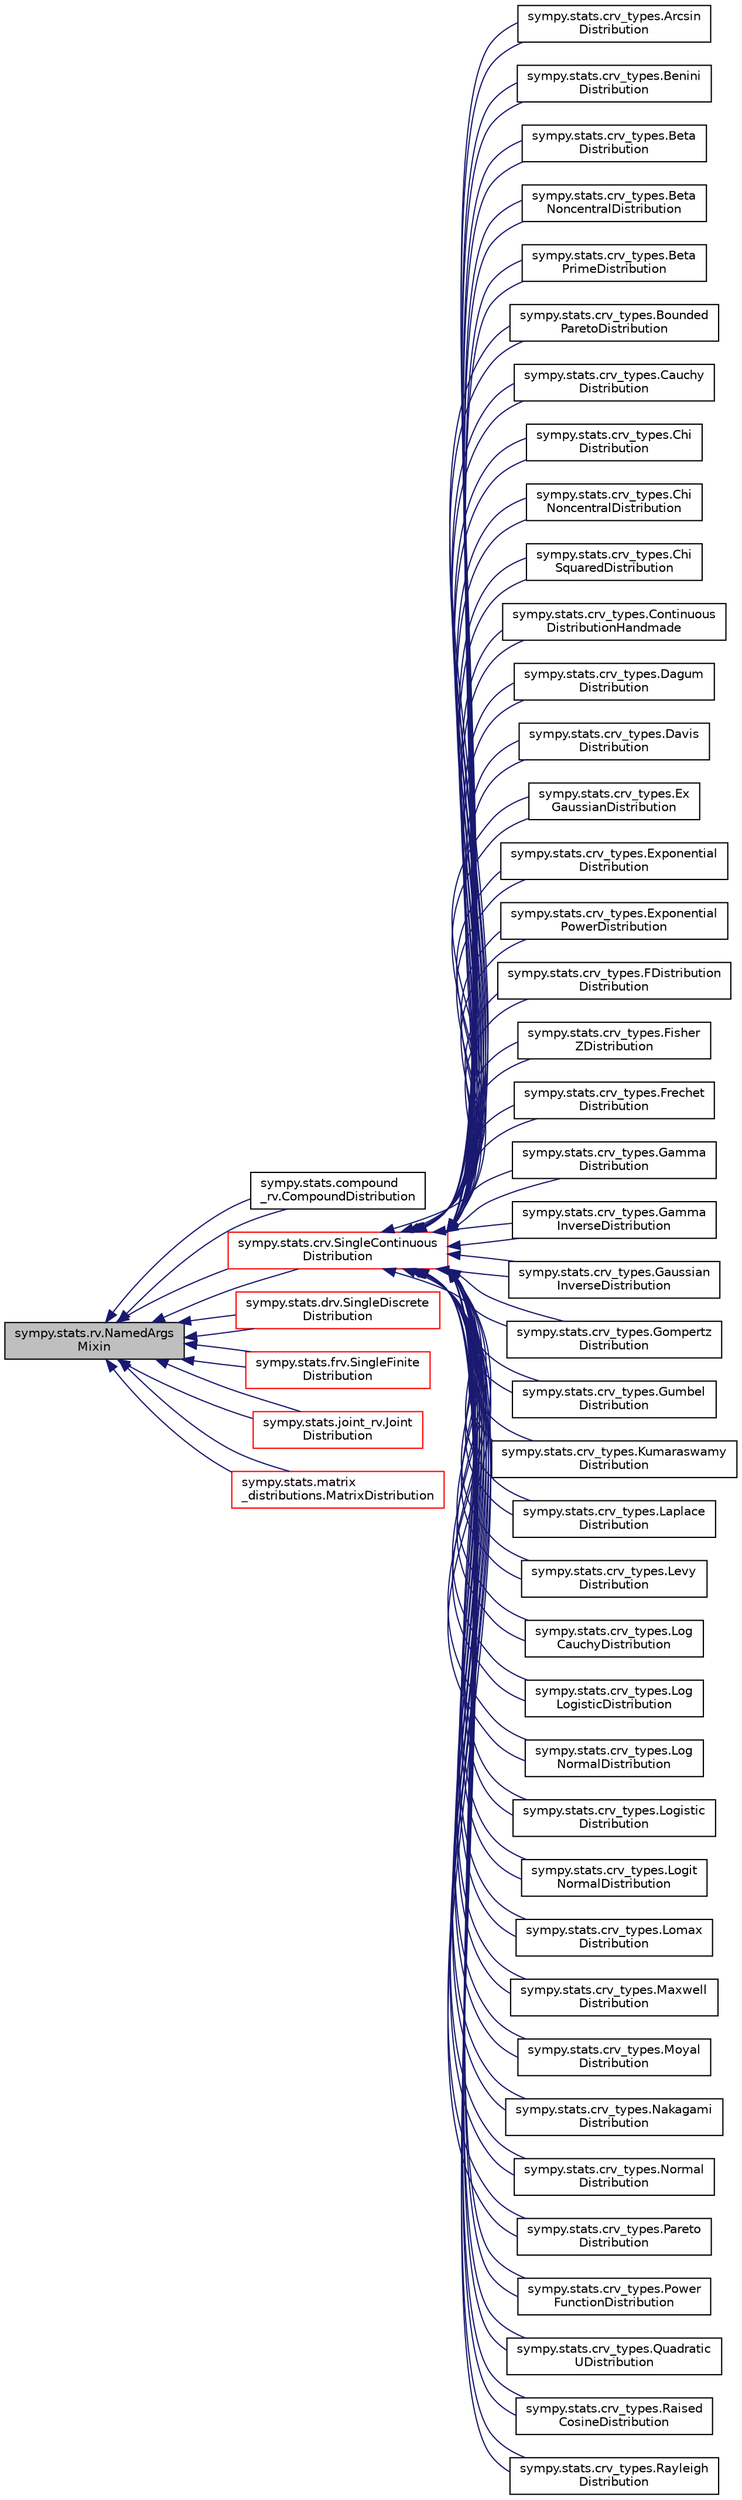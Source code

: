 digraph "sympy.stats.rv.NamedArgsMixin"
{
 // LATEX_PDF_SIZE
  edge [fontname="Helvetica",fontsize="10",labelfontname="Helvetica",labelfontsize="10"];
  node [fontname="Helvetica",fontsize="10",shape=record];
  rankdir="LR";
  Node1 [label="sympy.stats.rv.NamedArgs\lMixin",height=0.2,width=0.4,color="black", fillcolor="grey75", style="filled", fontcolor="black",tooltip=" "];
  Node1 -> Node2 [dir="back",color="midnightblue",fontsize="10",style="solid",fontname="Helvetica"];
  Node2 [label="sympy.stats.compound\l_rv.CompoundDistribution",height=0.2,width=0.4,color="black", fillcolor="white", style="filled",URL="$classsympy_1_1stats_1_1compound__rv_1_1CompoundDistribution.html",tooltip=" "];
  Node1 -> Node2 [dir="back",color="midnightblue",fontsize="10",style="solid",fontname="Helvetica"];
  Node1 -> Node3 [dir="back",color="midnightblue",fontsize="10",style="solid",fontname="Helvetica"];
  Node3 [label="sympy.stats.crv.SingleContinuous\lDistribution",height=0.2,width=0.4,color="red", fillcolor="white", style="filled",URL="$classsympy_1_1stats_1_1crv_1_1SingleContinuousDistribution.html",tooltip=" "];
  Node3 -> Node4 [dir="back",color="midnightblue",fontsize="10",style="solid",fontname="Helvetica"];
  Node4 [label="sympy.stats.crv_types.Arcsin\lDistribution",height=0.2,width=0.4,color="black", fillcolor="white", style="filled",URL="$classsympy_1_1stats_1_1crv__types_1_1ArcsinDistribution.html",tooltip="Continuous Probability Distributions #."];
  Node3 -> Node4 [dir="back",color="midnightblue",fontsize="10",style="solid",fontname="Helvetica"];
  Node3 -> Node5 [dir="back",color="midnightblue",fontsize="10",style="solid",fontname="Helvetica"];
  Node5 [label="sympy.stats.crv_types.Benini\lDistribution",height=0.2,width=0.4,color="black", fillcolor="white", style="filled",URL="$classsympy_1_1stats_1_1crv__types_1_1BeniniDistribution.html",tooltip=" "];
  Node3 -> Node5 [dir="back",color="midnightblue",fontsize="10",style="solid",fontname="Helvetica"];
  Node3 -> Node6 [dir="back",color="midnightblue",fontsize="10",style="solid",fontname="Helvetica"];
  Node6 [label="sympy.stats.crv_types.Beta\lDistribution",height=0.2,width=0.4,color="black", fillcolor="white", style="filled",URL="$classsympy_1_1stats_1_1crv__types_1_1BetaDistribution.html",tooltip=" "];
  Node3 -> Node6 [dir="back",color="midnightblue",fontsize="10",style="solid",fontname="Helvetica"];
  Node3 -> Node7 [dir="back",color="midnightblue",fontsize="10",style="solid",fontname="Helvetica"];
  Node7 [label="sympy.stats.crv_types.Beta\lNoncentralDistribution",height=0.2,width=0.4,color="black", fillcolor="white", style="filled",URL="$classsympy_1_1stats_1_1crv__types_1_1BetaNoncentralDistribution.html",tooltip=" "];
  Node3 -> Node7 [dir="back",color="midnightblue",fontsize="10",style="solid",fontname="Helvetica"];
  Node3 -> Node8 [dir="back",color="midnightblue",fontsize="10",style="solid",fontname="Helvetica"];
  Node8 [label="sympy.stats.crv_types.Beta\lPrimeDistribution",height=0.2,width=0.4,color="black", fillcolor="white", style="filled",URL="$classsympy_1_1stats_1_1crv__types_1_1BetaPrimeDistribution.html",tooltip=" "];
  Node3 -> Node8 [dir="back",color="midnightblue",fontsize="10",style="solid",fontname="Helvetica"];
  Node3 -> Node9 [dir="back",color="midnightblue",fontsize="10",style="solid",fontname="Helvetica"];
  Node9 [label="sympy.stats.crv_types.Bounded\lParetoDistribution",height=0.2,width=0.4,color="black", fillcolor="white", style="filled",URL="$classsympy_1_1stats_1_1crv__types_1_1BoundedParetoDistribution.html",tooltip=" "];
  Node3 -> Node9 [dir="back",color="midnightblue",fontsize="10",style="solid",fontname="Helvetica"];
  Node3 -> Node10 [dir="back",color="midnightblue",fontsize="10",style="solid",fontname="Helvetica"];
  Node10 [label="sympy.stats.crv_types.Cauchy\lDistribution",height=0.2,width=0.4,color="black", fillcolor="white", style="filled",URL="$classsympy_1_1stats_1_1crv__types_1_1CauchyDistribution.html",tooltip=" "];
  Node3 -> Node10 [dir="back",color="midnightblue",fontsize="10",style="solid",fontname="Helvetica"];
  Node3 -> Node11 [dir="back",color="midnightblue",fontsize="10",style="solid",fontname="Helvetica"];
  Node11 [label="sympy.stats.crv_types.Chi\lDistribution",height=0.2,width=0.4,color="black", fillcolor="white", style="filled",URL="$classsympy_1_1stats_1_1crv__types_1_1ChiDistribution.html",tooltip=" "];
  Node3 -> Node11 [dir="back",color="midnightblue",fontsize="10",style="solid",fontname="Helvetica"];
  Node3 -> Node12 [dir="back",color="midnightblue",fontsize="10",style="solid",fontname="Helvetica"];
  Node12 [label="sympy.stats.crv_types.Chi\lNoncentralDistribution",height=0.2,width=0.4,color="black", fillcolor="white", style="filled",URL="$classsympy_1_1stats_1_1crv__types_1_1ChiNoncentralDistribution.html",tooltip=" "];
  Node3 -> Node12 [dir="back",color="midnightblue",fontsize="10",style="solid",fontname="Helvetica"];
  Node3 -> Node13 [dir="back",color="midnightblue",fontsize="10",style="solid",fontname="Helvetica"];
  Node13 [label="sympy.stats.crv_types.Chi\lSquaredDistribution",height=0.2,width=0.4,color="black", fillcolor="white", style="filled",URL="$classsympy_1_1stats_1_1crv__types_1_1ChiSquaredDistribution.html",tooltip=" "];
  Node3 -> Node13 [dir="back",color="midnightblue",fontsize="10",style="solid",fontname="Helvetica"];
  Node3 -> Node14 [dir="back",color="midnightblue",fontsize="10",style="solid",fontname="Helvetica"];
  Node14 [label="sympy.stats.crv_types.Continuous\lDistributionHandmade",height=0.2,width=0.4,color="black", fillcolor="white", style="filled",URL="$classsympy_1_1stats_1_1crv__types_1_1ContinuousDistributionHandmade.html",tooltip=" "];
  Node3 -> Node14 [dir="back",color="midnightblue",fontsize="10",style="solid",fontname="Helvetica"];
  Node3 -> Node15 [dir="back",color="midnightblue",fontsize="10",style="solid",fontname="Helvetica"];
  Node15 [label="sympy.stats.crv_types.Dagum\lDistribution",height=0.2,width=0.4,color="black", fillcolor="white", style="filled",URL="$classsympy_1_1stats_1_1crv__types_1_1DagumDistribution.html",tooltip=" "];
  Node3 -> Node15 [dir="back",color="midnightblue",fontsize="10",style="solid",fontname="Helvetica"];
  Node3 -> Node16 [dir="back",color="midnightblue",fontsize="10",style="solid",fontname="Helvetica"];
  Node16 [label="sympy.stats.crv_types.Davis\lDistribution",height=0.2,width=0.4,color="black", fillcolor="white", style="filled",URL="$classsympy_1_1stats_1_1crv__types_1_1DavisDistribution.html",tooltip=" "];
  Node3 -> Node16 [dir="back",color="midnightblue",fontsize="10",style="solid",fontname="Helvetica"];
  Node3 -> Node17 [dir="back",color="midnightblue",fontsize="10",style="solid",fontname="Helvetica"];
  Node17 [label="sympy.stats.crv_types.Ex\lGaussianDistribution",height=0.2,width=0.4,color="black", fillcolor="white", style="filled",URL="$classsympy_1_1stats_1_1crv__types_1_1ExGaussianDistribution.html",tooltip=" "];
  Node3 -> Node17 [dir="back",color="midnightblue",fontsize="10",style="solid",fontname="Helvetica"];
  Node3 -> Node18 [dir="back",color="midnightblue",fontsize="10",style="solid",fontname="Helvetica"];
  Node18 [label="sympy.stats.crv_types.Exponential\lDistribution",height=0.2,width=0.4,color="black", fillcolor="white", style="filled",URL="$classsympy_1_1stats_1_1crv__types_1_1ExponentialDistribution.html",tooltip=" "];
  Node3 -> Node18 [dir="back",color="midnightblue",fontsize="10",style="solid",fontname="Helvetica"];
  Node3 -> Node19 [dir="back",color="midnightblue",fontsize="10",style="solid",fontname="Helvetica"];
  Node19 [label="sympy.stats.crv_types.Exponential\lPowerDistribution",height=0.2,width=0.4,color="black", fillcolor="white", style="filled",URL="$classsympy_1_1stats_1_1crv__types_1_1ExponentialPowerDistribution.html",tooltip=" "];
  Node3 -> Node19 [dir="back",color="midnightblue",fontsize="10",style="solid",fontname="Helvetica"];
  Node3 -> Node20 [dir="back",color="midnightblue",fontsize="10",style="solid",fontname="Helvetica"];
  Node20 [label="sympy.stats.crv_types.FDistribution\lDistribution",height=0.2,width=0.4,color="black", fillcolor="white", style="filled",URL="$classsympy_1_1stats_1_1crv__types_1_1FDistributionDistribution.html",tooltip=" "];
  Node3 -> Node20 [dir="back",color="midnightblue",fontsize="10",style="solid",fontname="Helvetica"];
  Node3 -> Node21 [dir="back",color="midnightblue",fontsize="10",style="solid",fontname="Helvetica"];
  Node21 [label="sympy.stats.crv_types.Fisher\lZDistribution",height=0.2,width=0.4,color="black", fillcolor="white", style="filled",URL="$classsympy_1_1stats_1_1crv__types_1_1FisherZDistribution.html",tooltip=" "];
  Node3 -> Node21 [dir="back",color="midnightblue",fontsize="10",style="solid",fontname="Helvetica"];
  Node3 -> Node22 [dir="back",color="midnightblue",fontsize="10",style="solid",fontname="Helvetica"];
  Node22 [label="sympy.stats.crv_types.Frechet\lDistribution",height=0.2,width=0.4,color="black", fillcolor="white", style="filled",URL="$classsympy_1_1stats_1_1crv__types_1_1FrechetDistribution.html",tooltip=" "];
  Node3 -> Node22 [dir="back",color="midnightblue",fontsize="10",style="solid",fontname="Helvetica"];
  Node3 -> Node23 [dir="back",color="midnightblue",fontsize="10",style="solid",fontname="Helvetica"];
  Node23 [label="sympy.stats.crv_types.Gamma\lDistribution",height=0.2,width=0.4,color="black", fillcolor="white", style="filled",URL="$classsympy_1_1stats_1_1crv__types_1_1GammaDistribution.html",tooltip=" "];
  Node3 -> Node23 [dir="back",color="midnightblue",fontsize="10",style="solid",fontname="Helvetica"];
  Node3 -> Node24 [dir="back",color="midnightblue",fontsize="10",style="solid",fontname="Helvetica"];
  Node24 [label="sympy.stats.crv_types.Gamma\lInverseDistribution",height=0.2,width=0.4,color="black", fillcolor="white", style="filled",URL="$classsympy_1_1stats_1_1crv__types_1_1GammaInverseDistribution.html",tooltip=" "];
  Node3 -> Node24 [dir="back",color="midnightblue",fontsize="10",style="solid",fontname="Helvetica"];
  Node3 -> Node25 [dir="back",color="midnightblue",fontsize="10",style="solid",fontname="Helvetica"];
  Node25 [label="sympy.stats.crv_types.Gaussian\lInverseDistribution",height=0.2,width=0.4,color="black", fillcolor="white", style="filled",URL="$classsympy_1_1stats_1_1crv__types_1_1GaussianInverseDistribution.html",tooltip=" "];
  Node3 -> Node25 [dir="back",color="midnightblue",fontsize="10",style="solid",fontname="Helvetica"];
  Node3 -> Node26 [dir="back",color="midnightblue",fontsize="10",style="solid",fontname="Helvetica"];
  Node26 [label="sympy.stats.crv_types.Gompertz\lDistribution",height=0.2,width=0.4,color="black", fillcolor="white", style="filled",URL="$classsympy_1_1stats_1_1crv__types_1_1GompertzDistribution.html",tooltip=" "];
  Node3 -> Node26 [dir="back",color="midnightblue",fontsize="10",style="solid",fontname="Helvetica"];
  Node3 -> Node27 [dir="back",color="midnightblue",fontsize="10",style="solid",fontname="Helvetica"];
  Node27 [label="sympy.stats.crv_types.Gumbel\lDistribution",height=0.2,width=0.4,color="black", fillcolor="white", style="filled",URL="$classsympy_1_1stats_1_1crv__types_1_1GumbelDistribution.html",tooltip=" "];
  Node3 -> Node27 [dir="back",color="midnightblue",fontsize="10",style="solid",fontname="Helvetica"];
  Node3 -> Node28 [dir="back",color="midnightblue",fontsize="10",style="solid",fontname="Helvetica"];
  Node28 [label="sympy.stats.crv_types.Kumaraswamy\lDistribution",height=0.2,width=0.4,color="black", fillcolor="white", style="filled",URL="$classsympy_1_1stats_1_1crv__types_1_1KumaraswamyDistribution.html",tooltip=" "];
  Node3 -> Node28 [dir="back",color="midnightblue",fontsize="10",style="solid",fontname="Helvetica"];
  Node3 -> Node29 [dir="back",color="midnightblue",fontsize="10",style="solid",fontname="Helvetica"];
  Node29 [label="sympy.stats.crv_types.Laplace\lDistribution",height=0.2,width=0.4,color="black", fillcolor="white", style="filled",URL="$classsympy_1_1stats_1_1crv__types_1_1LaplaceDistribution.html",tooltip=" "];
  Node3 -> Node29 [dir="back",color="midnightblue",fontsize="10",style="solid",fontname="Helvetica"];
  Node3 -> Node30 [dir="back",color="midnightblue",fontsize="10",style="solid",fontname="Helvetica"];
  Node30 [label="sympy.stats.crv_types.Levy\lDistribution",height=0.2,width=0.4,color="black", fillcolor="white", style="filled",URL="$classsympy_1_1stats_1_1crv__types_1_1LevyDistribution.html",tooltip=" "];
  Node3 -> Node30 [dir="back",color="midnightblue",fontsize="10",style="solid",fontname="Helvetica"];
  Node3 -> Node31 [dir="back",color="midnightblue",fontsize="10",style="solid",fontname="Helvetica"];
  Node31 [label="sympy.stats.crv_types.Log\lCauchyDistribution",height=0.2,width=0.4,color="black", fillcolor="white", style="filled",URL="$classsympy_1_1stats_1_1crv__types_1_1LogCauchyDistribution.html",tooltip=" "];
  Node3 -> Node31 [dir="back",color="midnightblue",fontsize="10",style="solid",fontname="Helvetica"];
  Node3 -> Node32 [dir="back",color="midnightblue",fontsize="10",style="solid",fontname="Helvetica"];
  Node32 [label="sympy.stats.crv_types.Log\lLogisticDistribution",height=0.2,width=0.4,color="black", fillcolor="white", style="filled",URL="$classsympy_1_1stats_1_1crv__types_1_1LogLogisticDistribution.html",tooltip=" "];
  Node3 -> Node32 [dir="back",color="midnightblue",fontsize="10",style="solid",fontname="Helvetica"];
  Node3 -> Node33 [dir="back",color="midnightblue",fontsize="10",style="solid",fontname="Helvetica"];
  Node33 [label="sympy.stats.crv_types.Log\lNormalDistribution",height=0.2,width=0.4,color="black", fillcolor="white", style="filled",URL="$classsympy_1_1stats_1_1crv__types_1_1LogNormalDistribution.html",tooltip=" "];
  Node3 -> Node33 [dir="back",color="midnightblue",fontsize="10",style="solid",fontname="Helvetica"];
  Node3 -> Node34 [dir="back",color="midnightblue",fontsize="10",style="solid",fontname="Helvetica"];
  Node34 [label="sympy.stats.crv_types.Logistic\lDistribution",height=0.2,width=0.4,color="black", fillcolor="white", style="filled",URL="$classsympy_1_1stats_1_1crv__types_1_1LogisticDistribution.html",tooltip=" "];
  Node3 -> Node34 [dir="back",color="midnightblue",fontsize="10",style="solid",fontname="Helvetica"];
  Node3 -> Node35 [dir="back",color="midnightblue",fontsize="10",style="solid",fontname="Helvetica"];
  Node35 [label="sympy.stats.crv_types.Logit\lNormalDistribution",height=0.2,width=0.4,color="black", fillcolor="white", style="filled",URL="$classsympy_1_1stats_1_1crv__types_1_1LogitNormalDistribution.html",tooltip=" "];
  Node3 -> Node35 [dir="back",color="midnightblue",fontsize="10",style="solid",fontname="Helvetica"];
  Node3 -> Node36 [dir="back",color="midnightblue",fontsize="10",style="solid",fontname="Helvetica"];
  Node36 [label="sympy.stats.crv_types.Lomax\lDistribution",height=0.2,width=0.4,color="black", fillcolor="white", style="filled",URL="$classsympy_1_1stats_1_1crv__types_1_1LomaxDistribution.html",tooltip=" "];
  Node3 -> Node36 [dir="back",color="midnightblue",fontsize="10",style="solid",fontname="Helvetica"];
  Node3 -> Node37 [dir="back",color="midnightblue",fontsize="10",style="solid",fontname="Helvetica"];
  Node37 [label="sympy.stats.crv_types.Maxwell\lDistribution",height=0.2,width=0.4,color="black", fillcolor="white", style="filled",URL="$classsympy_1_1stats_1_1crv__types_1_1MaxwellDistribution.html",tooltip=" "];
  Node3 -> Node37 [dir="back",color="midnightblue",fontsize="10",style="solid",fontname="Helvetica"];
  Node3 -> Node38 [dir="back",color="midnightblue",fontsize="10",style="solid",fontname="Helvetica"];
  Node38 [label="sympy.stats.crv_types.Moyal\lDistribution",height=0.2,width=0.4,color="black", fillcolor="white", style="filled",URL="$classsympy_1_1stats_1_1crv__types_1_1MoyalDistribution.html",tooltip=" "];
  Node3 -> Node38 [dir="back",color="midnightblue",fontsize="10",style="solid",fontname="Helvetica"];
  Node3 -> Node39 [dir="back",color="midnightblue",fontsize="10",style="solid",fontname="Helvetica"];
  Node39 [label="sympy.stats.crv_types.Nakagami\lDistribution",height=0.2,width=0.4,color="black", fillcolor="white", style="filled",URL="$classsympy_1_1stats_1_1crv__types_1_1NakagamiDistribution.html",tooltip=" "];
  Node3 -> Node39 [dir="back",color="midnightblue",fontsize="10",style="solid",fontname="Helvetica"];
  Node3 -> Node40 [dir="back",color="midnightblue",fontsize="10",style="solid",fontname="Helvetica"];
  Node40 [label="sympy.stats.crv_types.Normal\lDistribution",height=0.2,width=0.4,color="black", fillcolor="white", style="filled",URL="$classsympy_1_1stats_1_1crv__types_1_1NormalDistribution.html",tooltip=" "];
  Node3 -> Node40 [dir="back",color="midnightblue",fontsize="10",style="solid",fontname="Helvetica"];
  Node3 -> Node41 [dir="back",color="midnightblue",fontsize="10",style="solid",fontname="Helvetica"];
  Node41 [label="sympy.stats.crv_types.Pareto\lDistribution",height=0.2,width=0.4,color="black", fillcolor="white", style="filled",URL="$classsympy_1_1stats_1_1crv__types_1_1ParetoDistribution.html",tooltip=" "];
  Node3 -> Node41 [dir="back",color="midnightblue",fontsize="10",style="solid",fontname="Helvetica"];
  Node3 -> Node42 [dir="back",color="midnightblue",fontsize="10",style="solid",fontname="Helvetica"];
  Node42 [label="sympy.stats.crv_types.Power\lFunctionDistribution",height=0.2,width=0.4,color="black", fillcolor="white", style="filled",URL="$classsympy_1_1stats_1_1crv__types_1_1PowerFunctionDistribution.html",tooltip=" "];
  Node3 -> Node42 [dir="back",color="midnightblue",fontsize="10",style="solid",fontname="Helvetica"];
  Node3 -> Node43 [dir="back",color="midnightblue",fontsize="10",style="solid",fontname="Helvetica"];
  Node43 [label="sympy.stats.crv_types.Quadratic\lUDistribution",height=0.2,width=0.4,color="black", fillcolor="white", style="filled",URL="$classsympy_1_1stats_1_1crv__types_1_1QuadraticUDistribution.html",tooltip=" "];
  Node3 -> Node43 [dir="back",color="midnightblue",fontsize="10",style="solid",fontname="Helvetica"];
  Node3 -> Node44 [dir="back",color="midnightblue",fontsize="10",style="solid",fontname="Helvetica"];
  Node44 [label="sympy.stats.crv_types.Raised\lCosineDistribution",height=0.2,width=0.4,color="black", fillcolor="white", style="filled",URL="$classsympy_1_1stats_1_1crv__types_1_1RaisedCosineDistribution.html",tooltip=" "];
  Node3 -> Node44 [dir="back",color="midnightblue",fontsize="10",style="solid",fontname="Helvetica"];
  Node3 -> Node45 [dir="back",color="midnightblue",fontsize="10",style="solid",fontname="Helvetica"];
  Node45 [label="sympy.stats.crv_types.Rayleigh\lDistribution",height=0.2,width=0.4,color="black", fillcolor="white", style="filled",URL="$classsympy_1_1stats_1_1crv__types_1_1RayleighDistribution.html",tooltip=" "];
  Node3 -> Node45 [dir="back",color="midnightblue",fontsize="10",style="solid",fontname="Helvetica"];
  Node1 -> Node3 [dir="back",color="midnightblue",fontsize="10",style="solid",fontname="Helvetica"];
  Node1 -> Node56 [dir="back",color="midnightblue",fontsize="10",style="solid",fontname="Helvetica"];
  Node56 [label="sympy.stats.drv.SingleDiscrete\lDistribution",height=0.2,width=0.4,color="red", fillcolor="white", style="filled",URL="$classsympy_1_1stats_1_1drv_1_1SingleDiscreteDistribution.html",tooltip=" "];
  Node1 -> Node56 [dir="back",color="midnightblue",fontsize="10",style="solid",fontname="Helvetica"];
  Node1 -> Node67 [dir="back",color="midnightblue",fontsize="10",style="solid",fontname="Helvetica"];
  Node67 [label="sympy.stats.frv.SingleFinite\lDistribution",height=0.2,width=0.4,color="red", fillcolor="white", style="filled",URL="$classsympy_1_1stats_1_1frv_1_1SingleFiniteDistribution.html",tooltip=" "];
  Node1 -> Node67 [dir="back",color="midnightblue",fontsize="10",style="solid",fontname="Helvetica"];
  Node1 -> Node78 [dir="back",color="midnightblue",fontsize="10",style="solid",fontname="Helvetica"];
  Node78 [label="sympy.stats.joint_rv.Joint\lDistribution",height=0.2,width=0.4,color="red", fillcolor="white", style="filled",URL="$classsympy_1_1stats_1_1joint__rv_1_1JointDistribution.html",tooltip=" "];
  Node1 -> Node78 [dir="back",color="midnightblue",fontsize="10",style="solid",fontname="Helvetica"];
  Node1 -> Node89 [dir="back",color="midnightblue",fontsize="10",style="solid",fontname="Helvetica"];
  Node89 [label="sympy.stats.matrix\l_distributions.MatrixDistribution",height=0.2,width=0.4,color="red", fillcolor="white", style="filled",URL="$classsympy_1_1stats_1_1matrix__distributions_1_1MatrixDistribution.html",tooltip="----------------------—Matrix Distribution-------------------------------—#"];
  Node1 -> Node89 [dir="back",color="midnightblue",fontsize="10",style="solid",fontname="Helvetica"];
}
